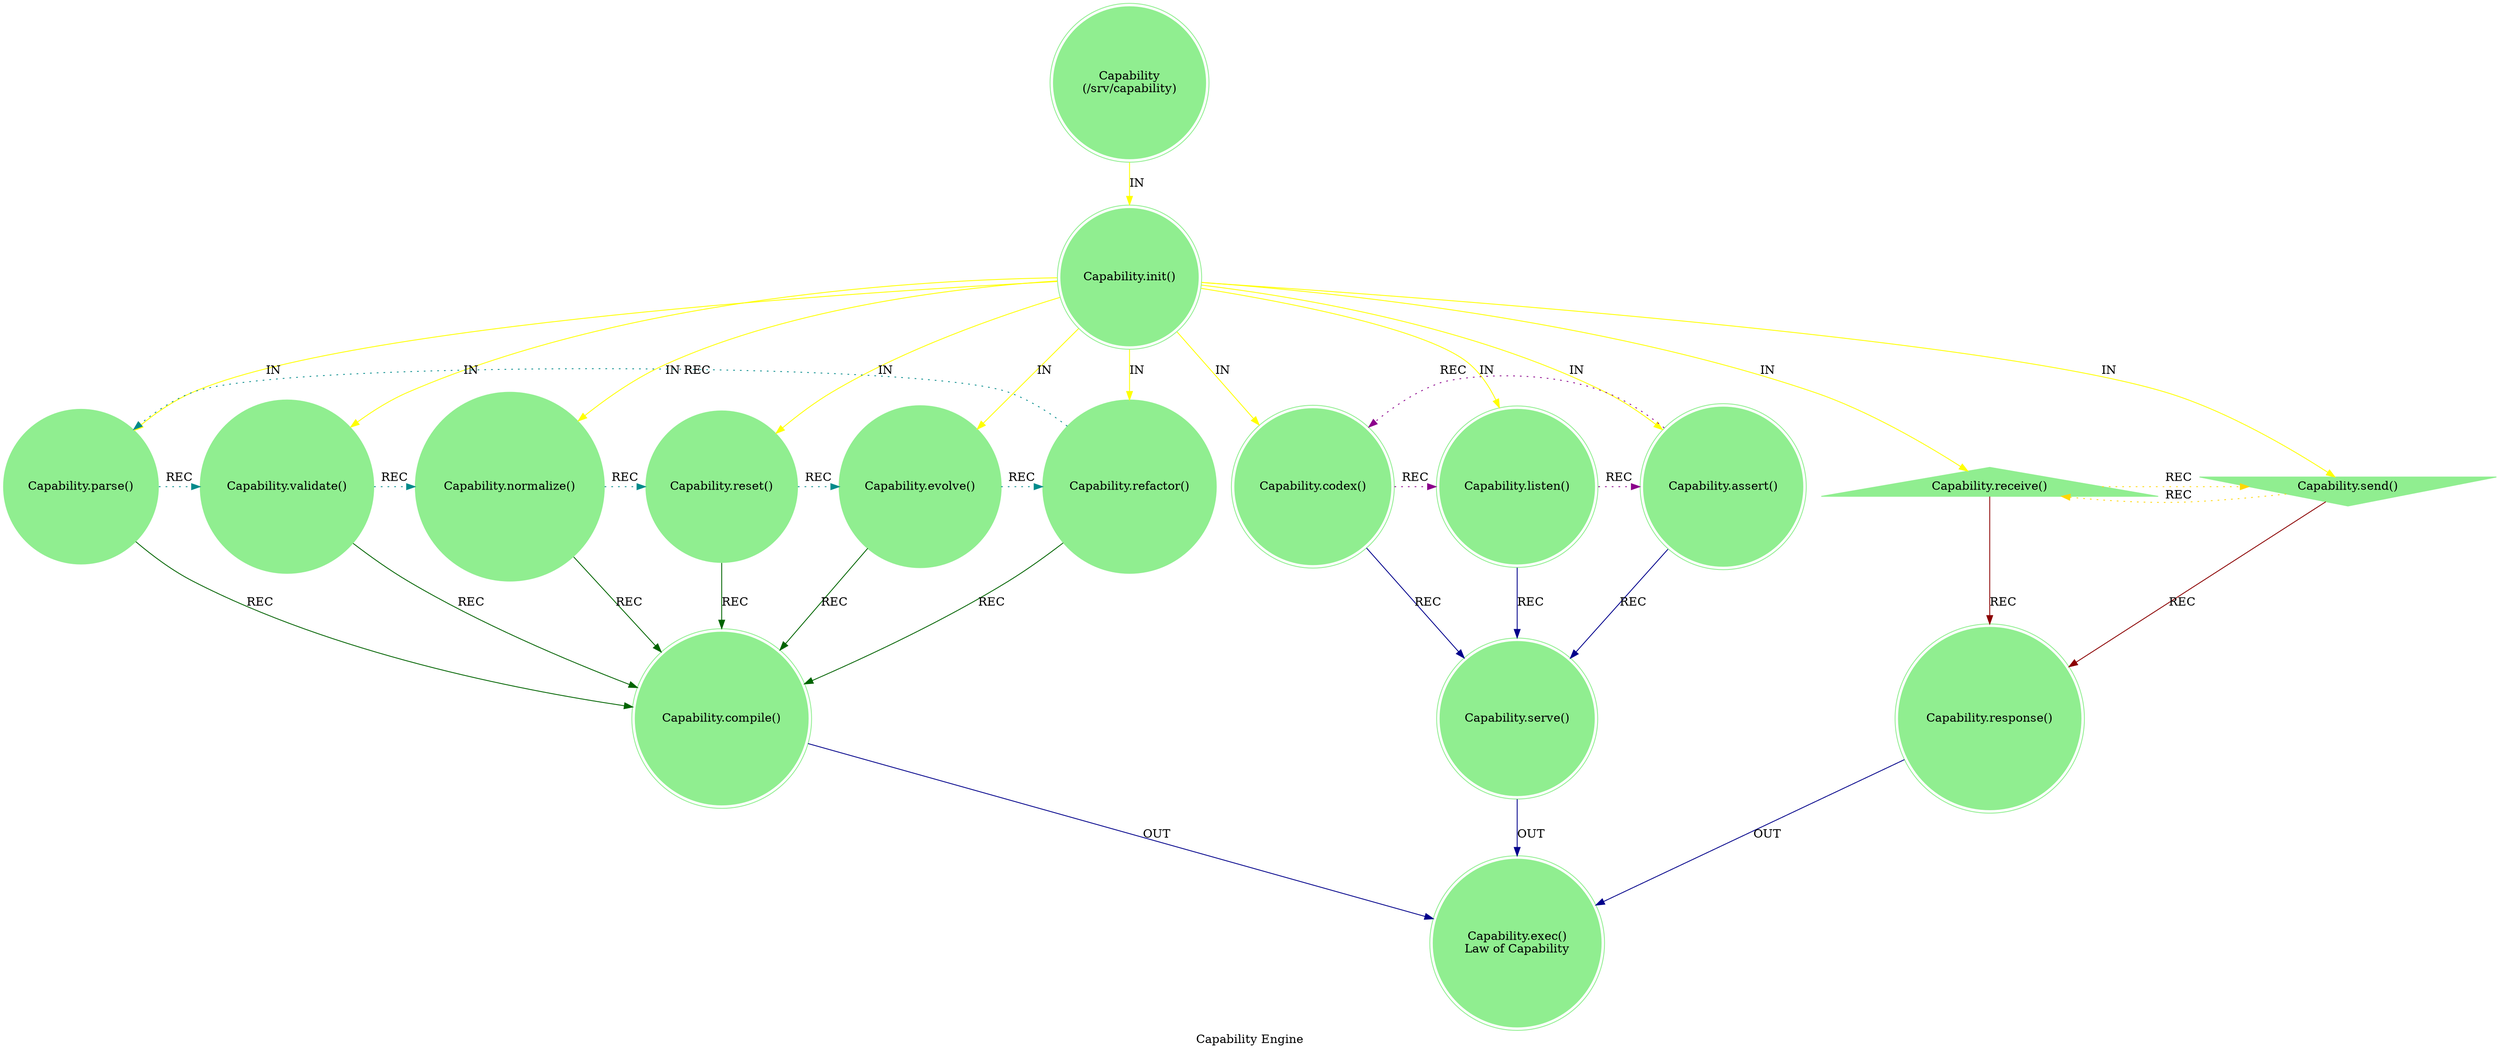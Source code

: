 digraph CapabilityEngine {
    label = "Capability Engine";
    style = filled;
    color = red;
    comment = "";
    node [shape = polygon; sides = 6; style = filled; color = lightgreen;];
    
    spark_3_mythos_t [label = "Capability\n(/srv/capability)";shape = doublecircle;];
    
    // r0::meta();r1,r2,r4,r8,r7,r5;r3,r6,r;ra::receive(),rb::send(),rc::dispatch(),rd::commit(),re::serve(),rf::exec()
    spark_0_capability_t [label = "Capability.init()";shape = doublecircle;comment = "Engine Init";];
    spark_1_capability_t [label = "Capability.parse()";shape = circle;comment = "";];
    spark_2_capability_t [label = "Capability.validate()";shape = circle;comment = "";];
    spark_4_capability_t [label = "Capability.normalize()";shape = circle;comment = "";];
    spark_8_capability_t [label = "Capability.reset()";shape = circle;comment = "";];
    spark_7_capability_t [label = "Capability.evolve()";shape = circle;comment = "";];
    spark_5_capability_t [label = "Capability.refactor()";shape = circle;comment = "";];
    spark_3_capability_t [label = "Capability.codex()";shape = doublecircle;comment = "`/sys/codex`";];
    spark_6_capability_t [label = "Capability.listen()";shape = doublecircle;comment = "";];
    spark_9_capability_t [label = "Capability.assert()";shape = doublecircle;comment = "";];
    spark_a_capability_t [label = "Capability.receive()";shape = triangle;comment = "";];
    spark_b_capability_t [label = "Capability.send()";shape = invtriangle;comment = "";];
    spark_c_capability_t [label = "Capability.response()";shape = doublecircle;comment = "";];
    spark_d_capability_t [label = "Capability.compile()";shape = doublecircle;comment = "";];
    spark_e_capability_t [label = "Capability.serve()";shape = doublecircle;comment = "`/sys/capability`";];
    spark_f_capability_t [label = "Capability.exec()\nLaw of Capability";shape = doublecircle;comment = "";];
    
    // IN = Input
    // OUT = Output
    // REC = Recursion
    spark_3_mythos_t -> spark_0_capability_t -> {spark_a_capability_t spark_b_capability_t spark_1_capability_t spark_2_capability_t spark_3_capability_t spark_4_capability_t spark_5_capability_t spark_6_capability_t spark_7_capability_t spark_8_capability_t spark_9_capability_t} [label = "IN"; color = yellow; comment = "";];
    
    {spark_a_capability_t spark_b_capability_t} -> spark_c_capability_t [label = "REC"; color = darkred; comment = "";];
    {spark_1_capability_t spark_2_capability_t spark_4_capability_t spark_8_capability_t spark_7_capability_t spark_5_capability_t} -> spark_d_capability_t [label = "REC"; color = darkgreen; comment = "";];
    {spark_3_capability_t spark_6_capability_t spark_9_capability_t} -> spark_e_capability_t [label = "REC"; color = darkblue; comment = "";];
    
    spark_1_capability_t -> spark_2_capability_t -> spark_4_capability_t -> spark_8_capability_t -> spark_7_capability_t -> spark_5_capability_t -> spark_1_capability_t [label = "REC"; color = darkcyan; comment = ""; style = dotted; constraint = false;];
    spark_3_capability_t -> spark_6_capability_t -> spark_9_capability_t -> spark_3_capability_t [label = "REC"; color = darkmagenta; comment = ""; style = dotted; constraint = false;];
    spark_a_capability_t -> spark_b_capability_t -> spark_a_capability_t [label = "REC"; color = gold; comment = ""; style = dotted; constraint = false;];
    
    {spark_c_capability_t spark_d_capability_t spark_e_capability_t} -> spark_f_capability_t [label = "OUT"; color = darkblue; comment = "";];
}